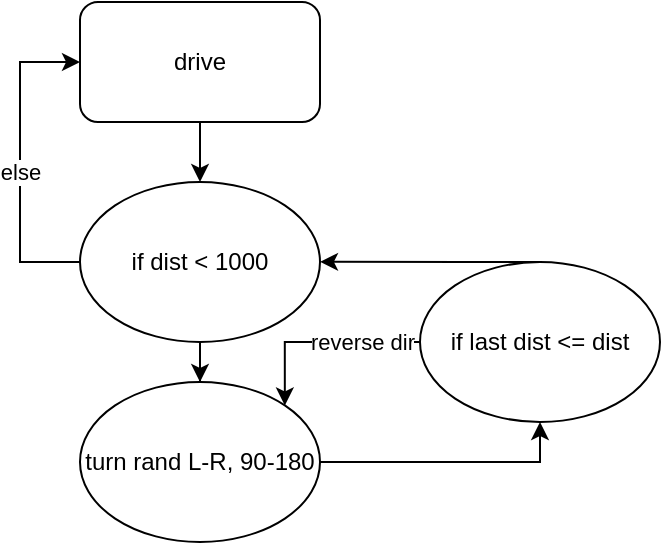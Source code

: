 <mxfile version="28.1.2">
  <diagram name="Page-1" id="N_Ab_peJH3Ivjif1r481">
    <mxGraphModel dx="719" dy="388" grid="1" gridSize="10" guides="1" tooltips="1" connect="1" arrows="1" fold="1" page="1" pageScale="1" pageWidth="827" pageHeight="1169" math="0" shadow="0">
      <root>
        <mxCell id="0" />
        <mxCell id="1" parent="0" />
        <mxCell id="GdMeHxesmmm8D8HOVETU-15" style="edgeStyle=orthogonalEdgeStyle;rounded=0;orthogonalLoop=1;jettySize=auto;html=1;exitX=0.5;exitY=1;exitDx=0;exitDy=0;entryX=0.5;entryY=0;entryDx=0;entryDy=0;" edge="1" parent="1" source="GdMeHxesmmm8D8HOVETU-3" target="GdMeHxesmmm8D8HOVETU-6">
          <mxGeometry relative="1" as="geometry" />
        </mxCell>
        <mxCell id="GdMeHxesmmm8D8HOVETU-3" value="drive" style="rounded=1;whiteSpace=wrap;html=1;" vertex="1" parent="1">
          <mxGeometry x="350" y="160" width="120" height="60" as="geometry" />
        </mxCell>
        <mxCell id="GdMeHxesmmm8D8HOVETU-9" style="edgeStyle=orthogonalEdgeStyle;rounded=0;orthogonalLoop=1;jettySize=auto;html=1;exitX=0.5;exitY=1;exitDx=0;exitDy=0;" edge="1" parent="1" source="GdMeHxesmmm8D8HOVETU-6" target="GdMeHxesmmm8D8HOVETU-7">
          <mxGeometry relative="1" as="geometry" />
        </mxCell>
        <mxCell id="GdMeHxesmmm8D8HOVETU-10" style="edgeStyle=orthogonalEdgeStyle;rounded=0;orthogonalLoop=1;jettySize=auto;html=1;exitX=0;exitY=0.5;exitDx=0;exitDy=0;entryX=0;entryY=0.5;entryDx=0;entryDy=0;" edge="1" parent="1" source="GdMeHxesmmm8D8HOVETU-6" target="GdMeHxesmmm8D8HOVETU-3">
          <mxGeometry relative="1" as="geometry">
            <Array as="points">
              <mxPoint x="320" y="290" />
              <mxPoint x="320" y="190" />
            </Array>
          </mxGeometry>
        </mxCell>
        <mxCell id="GdMeHxesmmm8D8HOVETU-14" value="else" style="edgeLabel;html=1;align=center;verticalAlign=middle;resizable=0;points=[];" vertex="1" connectable="0" parent="GdMeHxesmmm8D8HOVETU-10">
          <mxGeometry x="-0.06" relative="1" as="geometry">
            <mxPoint as="offset" />
          </mxGeometry>
        </mxCell>
        <mxCell id="GdMeHxesmmm8D8HOVETU-6" value="if dist &amp;lt; 1000" style="ellipse;whiteSpace=wrap;html=1;" vertex="1" parent="1">
          <mxGeometry x="350" y="250" width="120" height="80" as="geometry" />
        </mxCell>
        <mxCell id="GdMeHxesmmm8D8HOVETU-18" style="edgeStyle=orthogonalEdgeStyle;rounded=0;orthogonalLoop=1;jettySize=auto;html=1;exitX=1;exitY=0.5;exitDx=0;exitDy=0;entryX=0.5;entryY=1;entryDx=0;entryDy=0;" edge="1" parent="1" source="GdMeHxesmmm8D8HOVETU-7" target="GdMeHxesmmm8D8HOVETU-17">
          <mxGeometry relative="1" as="geometry" />
        </mxCell>
        <mxCell id="GdMeHxesmmm8D8HOVETU-7" value="turn rand L-R, 90-180" style="ellipse;whiteSpace=wrap;html=1;" vertex="1" parent="1">
          <mxGeometry x="350" y="350" width="120" height="80" as="geometry" />
        </mxCell>
        <mxCell id="GdMeHxesmmm8D8HOVETU-21" style="edgeStyle=orthogonalEdgeStyle;rounded=0;orthogonalLoop=1;jettySize=auto;html=1;exitX=0.5;exitY=0;exitDx=0;exitDy=0;" edge="1" parent="1" source="GdMeHxesmmm8D8HOVETU-17">
          <mxGeometry relative="1" as="geometry">
            <mxPoint x="470" y="289.931" as="targetPoint" />
            <Array as="points">
              <mxPoint x="540" y="290" />
              <mxPoint x="540" y="290" />
            </Array>
          </mxGeometry>
        </mxCell>
        <mxCell id="GdMeHxesmmm8D8HOVETU-22" style="edgeStyle=orthogonalEdgeStyle;rounded=0;orthogonalLoop=1;jettySize=auto;html=1;exitX=0;exitY=0.5;exitDx=0;exitDy=0;entryX=1;entryY=0;entryDx=0;entryDy=0;" edge="1" parent="1" source="GdMeHxesmmm8D8HOVETU-17" target="GdMeHxesmmm8D8HOVETU-7">
          <mxGeometry relative="1" as="geometry">
            <Array as="points">
              <mxPoint x="452" y="330" />
            </Array>
          </mxGeometry>
        </mxCell>
        <mxCell id="GdMeHxesmmm8D8HOVETU-25" value="reverse dir" style="edgeLabel;html=1;align=center;verticalAlign=middle;resizable=0;points=[];" vertex="1" connectable="0" parent="GdMeHxesmmm8D8HOVETU-22">
          <mxGeometry x="-0.403" y="1" relative="1" as="geometry">
            <mxPoint y="-1" as="offset" />
          </mxGeometry>
        </mxCell>
        <mxCell id="GdMeHxesmmm8D8HOVETU-17" value="if last dist &amp;lt;= dist" style="ellipse;whiteSpace=wrap;html=1;" vertex="1" parent="1">
          <mxGeometry x="520" y="290" width="120" height="80" as="geometry" />
        </mxCell>
      </root>
    </mxGraphModel>
  </diagram>
</mxfile>
